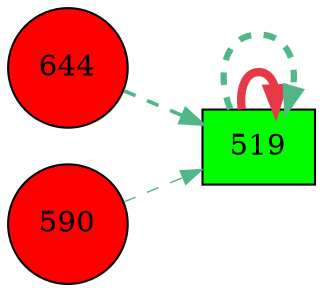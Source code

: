 digraph G{
rankdir=LR;
644 [style=filled, shape=circle, fillcolor="#fe0000", label="644"];
590 [style=filled, shape=circle, fillcolor="#fe0000", label="590"];
519 [style=filled, shape=box, fillcolor="#01fd00", label="519"];
519 -> 519 [color="#e63946",penwidth=4.00];
519 -> 519 [color="#52b788",style=dashed,penwidth=3.00];
644 -> 519 [color="#52b788",style=dashed,penwidth=1.78];
590 -> 519 [color="#52b788",style=dashed,penwidth=0.68];
}